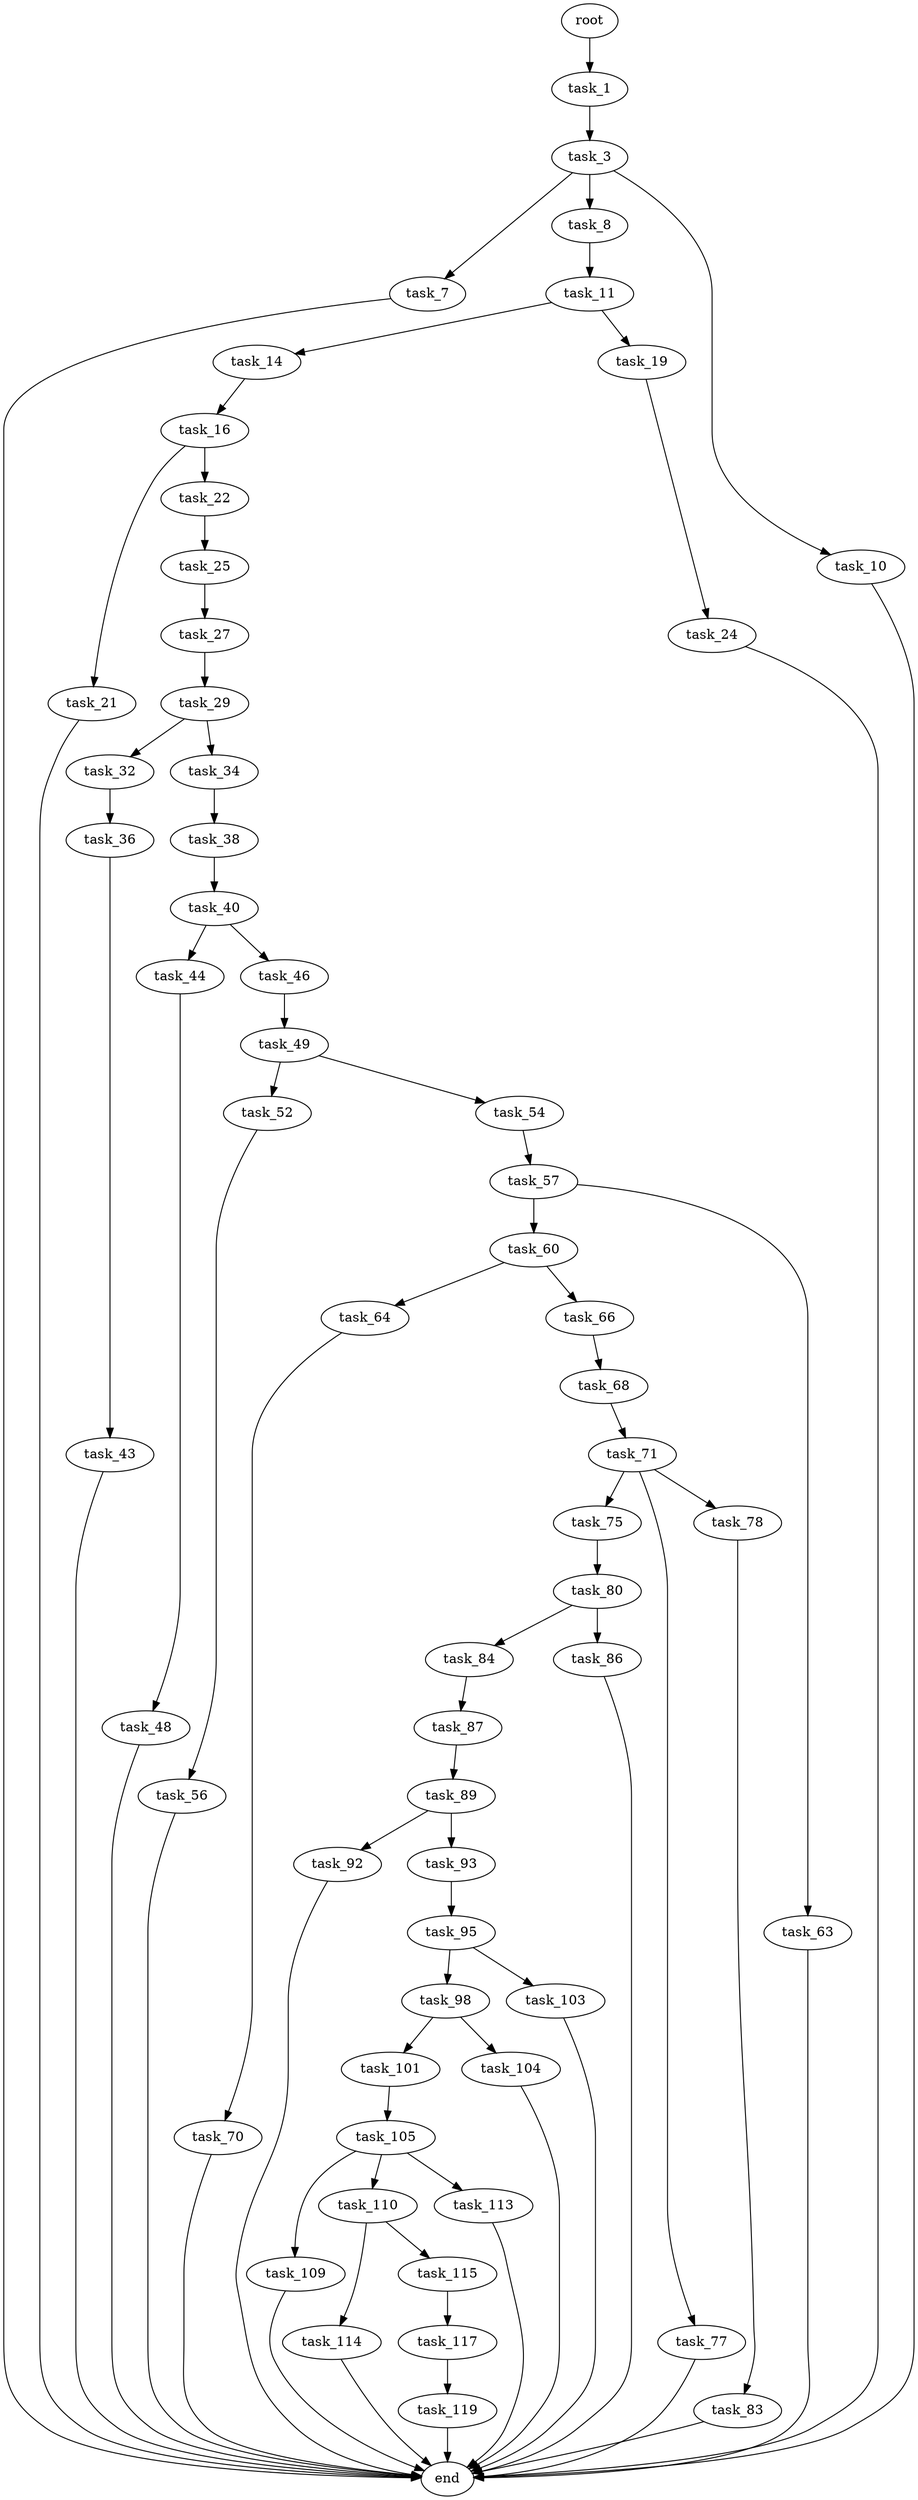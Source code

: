 digraph G {
  root [size="0.000000"];
  task_1 [size="2851914945.000000"];
  task_3 [size="539580910727.000000"];
  task_7 [size="58270263774.000000"];
  task_8 [size="231928233984.000000"];
  task_10 [size="463193273192.000000"];
  end [size="0.000000"];
  task_11 [size="12200621024.000000"];
  task_14 [size="664943656367.000000"];
  task_19 [size="105955899192.000000"];
  task_16 [size="7364628846.000000"];
  task_21 [size="30413626968.000000"];
  task_22 [size="8589934592.000000"];
  task_24 [size="11858161628.000000"];
  task_25 [size="1261267646559.000000"];
  task_27 [size="33264903159.000000"];
  task_29 [size="5692582439.000000"];
  task_32 [size="3331075511.000000"];
  task_34 [size="1372425788355.000000"];
  task_36 [size="287006535137.000000"];
  task_38 [size="15017951792.000000"];
  task_43 [size="667959184312.000000"];
  task_40 [size="28991029248.000000"];
  task_44 [size="448659942779.000000"];
  task_46 [size="15294157950.000000"];
  task_48 [size="1152860635.000000"];
  task_49 [size="278648688947.000000"];
  task_52 [size="10111862614.000000"];
  task_54 [size="72971657718.000000"];
  task_56 [size="28991029248.000000"];
  task_57 [size="134217728000.000000"];
  task_60 [size="13298524745.000000"];
  task_63 [size="516495662543.000000"];
  task_64 [size="4523064532.000000"];
  task_66 [size="15132812619.000000"];
  task_70 [size="134217728000.000000"];
  task_68 [size="231928233984.000000"];
  task_71 [size="3716391564.000000"];
  task_75 [size="70822581924.000000"];
  task_77 [size="38548145460.000000"];
  task_78 [size="368293445632.000000"];
  task_80 [size="104042637802.000000"];
  task_83 [size="28991029248.000000"];
  task_84 [size="15328852252.000000"];
  task_86 [size="28991029248.000000"];
  task_87 [size="7161169675.000000"];
  task_89 [size="68719476736.000000"];
  task_92 [size="241584728107.000000"];
  task_93 [size="8589934592.000000"];
  task_95 [size="8589934592.000000"];
  task_98 [size="8589934592.000000"];
  task_103 [size="17895531890.000000"];
  task_101 [size="549755813888.000000"];
  task_104 [size="368318890660.000000"];
  task_105 [size="197109118329.000000"];
  task_109 [size="60360651546.000000"];
  task_110 [size="253508261480.000000"];
  task_113 [size="40446381956.000000"];
  task_114 [size="1823221216.000000"];
  task_115 [size="12505966305.000000"];
  task_117 [size="1073741824000.000000"];
  task_119 [size="16572951462.000000"];

  root -> task_1 [size="1.000000"];
  task_1 -> task_3 [size="75497472.000000"];
  task_3 -> task_7 [size="411041792.000000"];
  task_3 -> task_8 [size="411041792.000000"];
  task_3 -> task_10 [size="411041792.000000"];
  task_7 -> end [size="1.000000"];
  task_8 -> task_11 [size="301989888.000000"];
  task_10 -> end [size="1.000000"];
  task_11 -> task_14 [size="536870912.000000"];
  task_11 -> task_19 [size="536870912.000000"];
  task_14 -> task_16 [size="679477248.000000"];
  task_19 -> task_24 [size="134217728.000000"];
  task_16 -> task_21 [size="134217728.000000"];
  task_16 -> task_22 [size="134217728.000000"];
  task_21 -> end [size="1.000000"];
  task_22 -> task_25 [size="33554432.000000"];
  task_24 -> end [size="1.000000"];
  task_25 -> task_27 [size="838860800.000000"];
  task_27 -> task_29 [size="838860800.000000"];
  task_29 -> task_32 [size="411041792.000000"];
  task_29 -> task_34 [size="411041792.000000"];
  task_32 -> task_36 [size="134217728.000000"];
  task_34 -> task_38 [size="838860800.000000"];
  task_36 -> task_43 [size="838860800.000000"];
  task_38 -> task_40 [size="536870912.000000"];
  task_43 -> end [size="1.000000"];
  task_40 -> task_44 [size="75497472.000000"];
  task_40 -> task_46 [size="75497472.000000"];
  task_44 -> task_48 [size="411041792.000000"];
  task_46 -> task_49 [size="301989888.000000"];
  task_48 -> end [size="1.000000"];
  task_49 -> task_52 [size="209715200.000000"];
  task_49 -> task_54 [size="209715200.000000"];
  task_52 -> task_56 [size="301989888.000000"];
  task_54 -> task_57 [size="75497472.000000"];
  task_56 -> end [size="1.000000"];
  task_57 -> task_60 [size="209715200.000000"];
  task_57 -> task_63 [size="209715200.000000"];
  task_60 -> task_64 [size="33554432.000000"];
  task_60 -> task_66 [size="33554432.000000"];
  task_63 -> end [size="1.000000"];
  task_64 -> task_70 [size="209715200.000000"];
  task_66 -> task_68 [size="301989888.000000"];
  task_70 -> end [size="1.000000"];
  task_68 -> task_71 [size="301989888.000000"];
  task_71 -> task_75 [size="301989888.000000"];
  task_71 -> task_77 [size="301989888.000000"];
  task_71 -> task_78 [size="301989888.000000"];
  task_75 -> task_80 [size="134217728.000000"];
  task_77 -> end [size="1.000000"];
  task_78 -> task_83 [size="411041792.000000"];
  task_80 -> task_84 [size="75497472.000000"];
  task_80 -> task_86 [size="75497472.000000"];
  task_83 -> end [size="1.000000"];
  task_84 -> task_87 [size="679477248.000000"];
  task_86 -> end [size="1.000000"];
  task_87 -> task_89 [size="209715200.000000"];
  task_89 -> task_92 [size="134217728.000000"];
  task_89 -> task_93 [size="134217728.000000"];
  task_92 -> end [size="1.000000"];
  task_93 -> task_95 [size="33554432.000000"];
  task_95 -> task_98 [size="33554432.000000"];
  task_95 -> task_103 [size="33554432.000000"];
  task_98 -> task_101 [size="33554432.000000"];
  task_98 -> task_104 [size="33554432.000000"];
  task_103 -> end [size="1.000000"];
  task_101 -> task_105 [size="536870912.000000"];
  task_104 -> end [size="1.000000"];
  task_105 -> task_109 [size="411041792.000000"];
  task_105 -> task_110 [size="411041792.000000"];
  task_105 -> task_113 [size="411041792.000000"];
  task_109 -> end [size="1.000000"];
  task_110 -> task_114 [size="411041792.000000"];
  task_110 -> task_115 [size="411041792.000000"];
  task_113 -> end [size="1.000000"];
  task_114 -> end [size="1.000000"];
  task_115 -> task_117 [size="33554432.000000"];
  task_117 -> task_119 [size="838860800.000000"];
  task_119 -> end [size="1.000000"];
}
